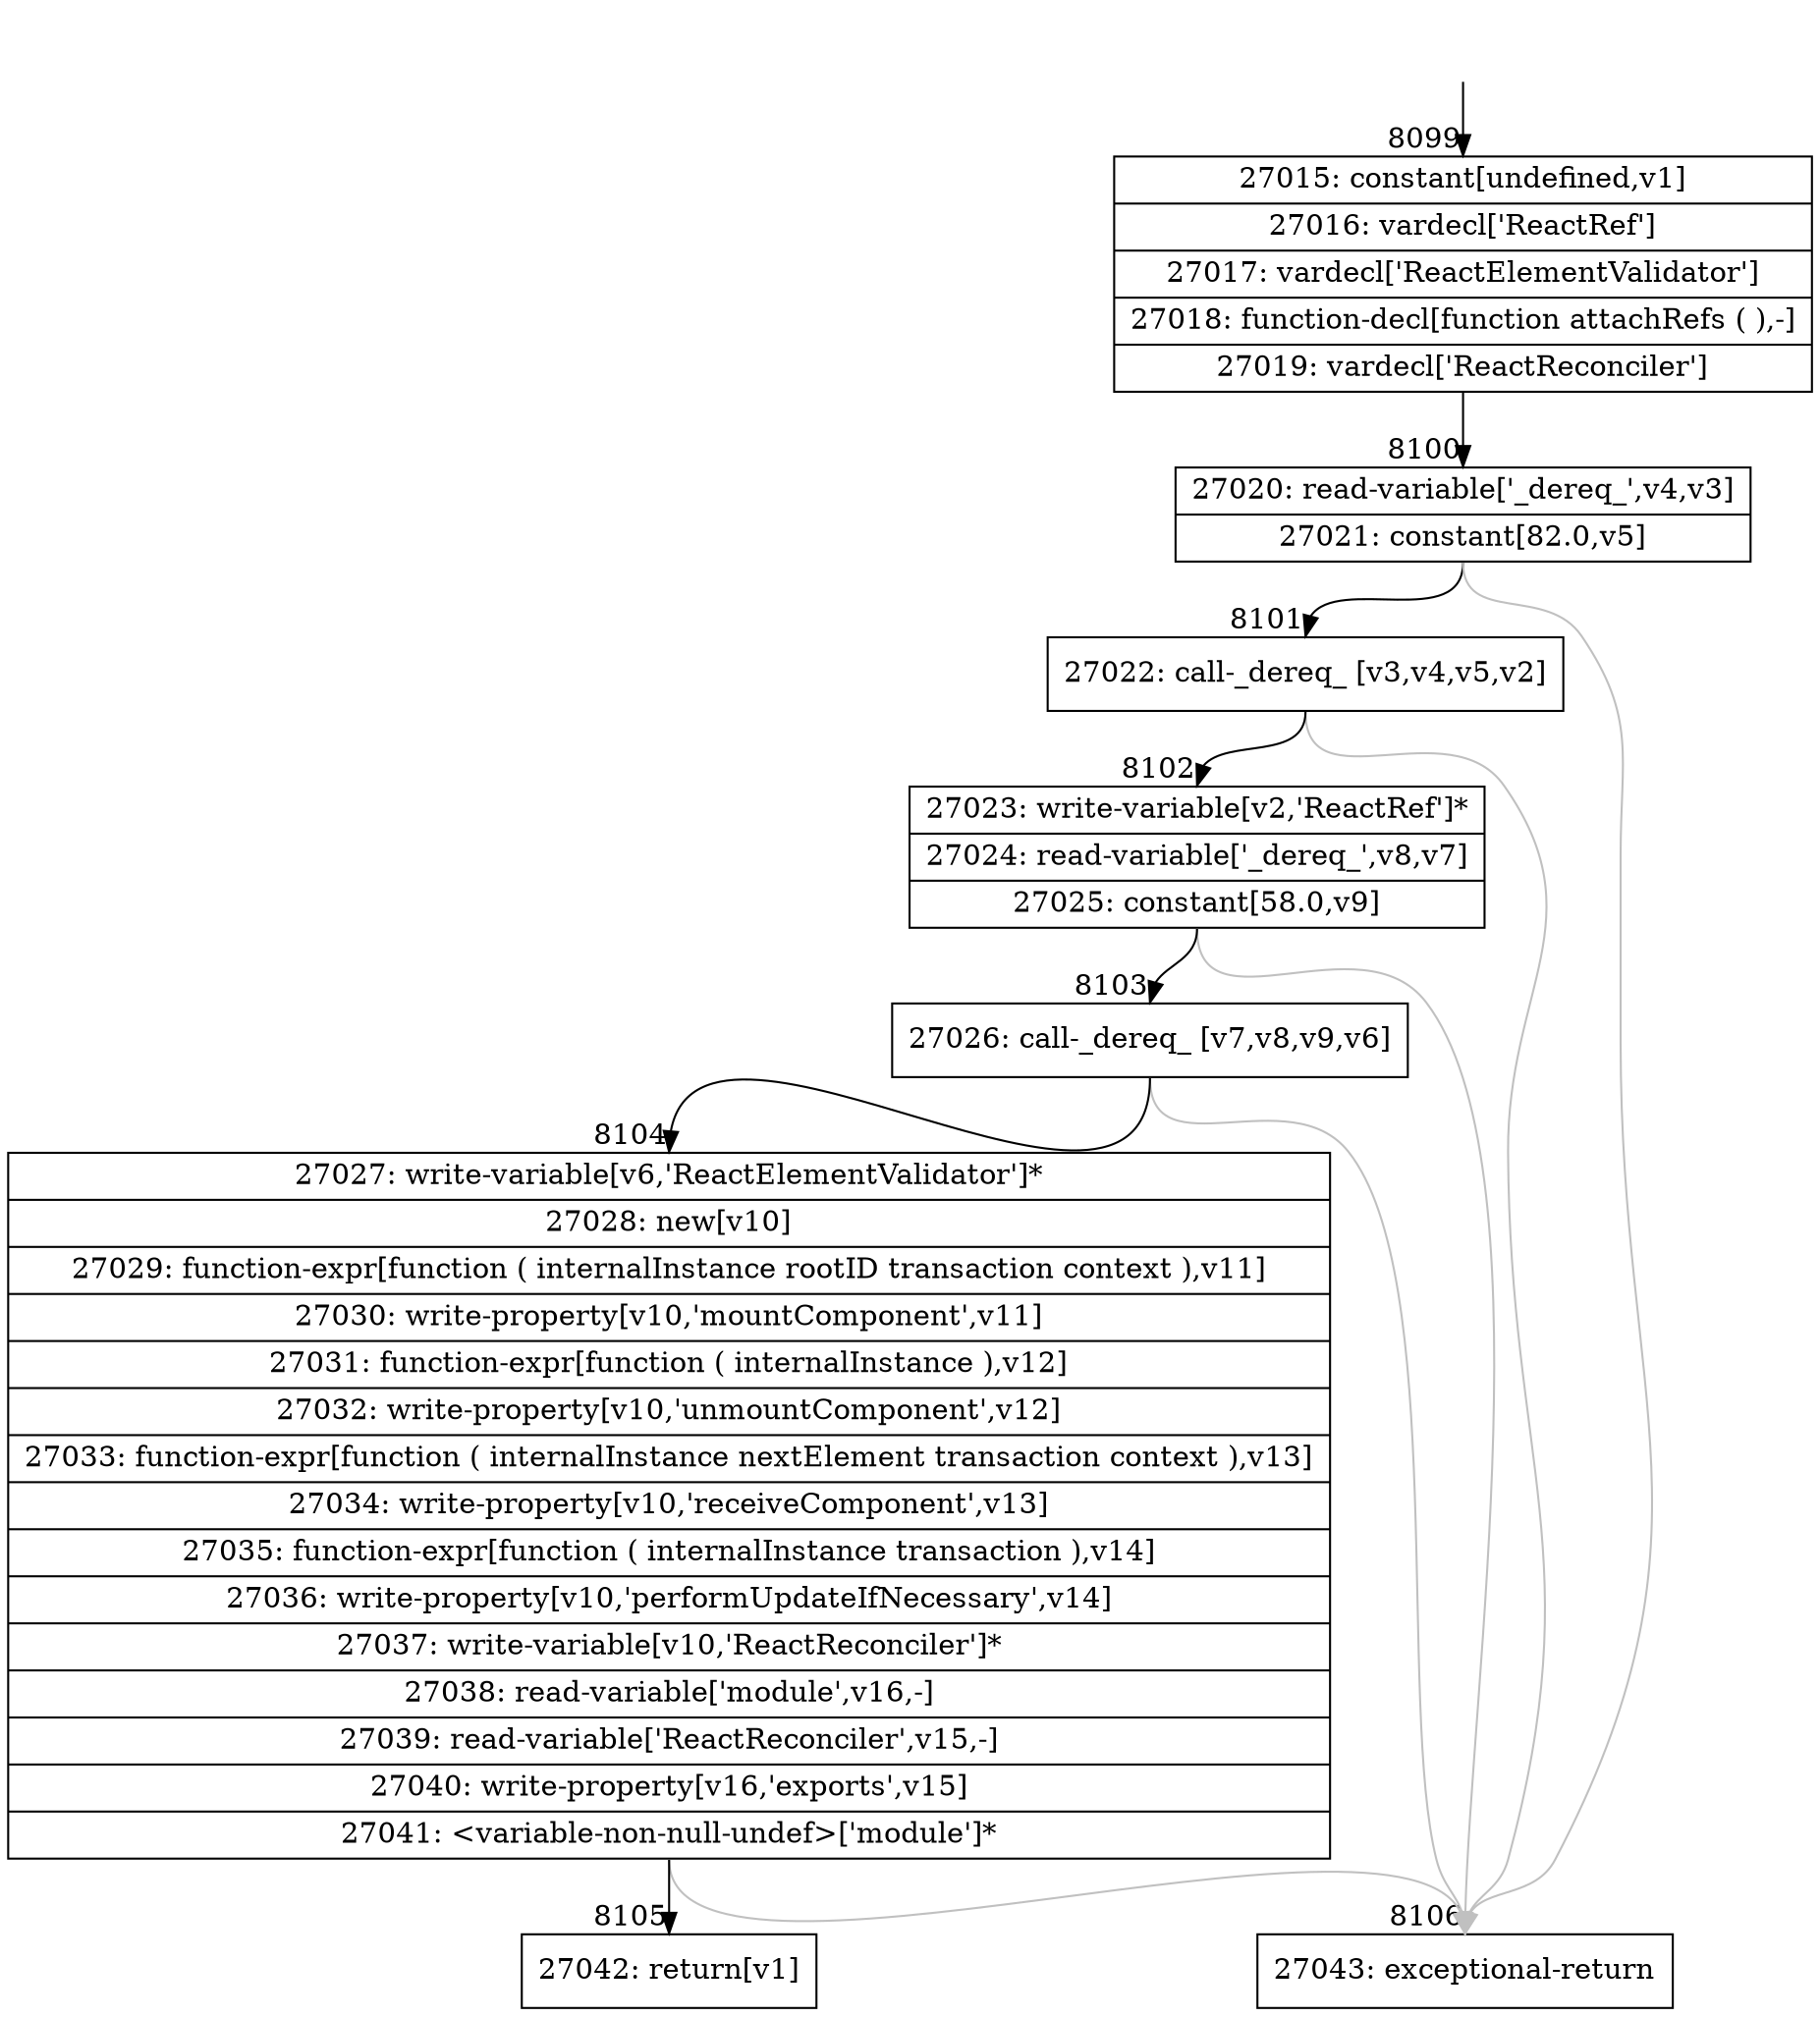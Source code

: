 digraph {
rankdir="TD"
BB_entry581[shape=none,label=""];
BB_entry581 -> BB8099 [tailport=s, headport=n, headlabel="    8099"]
BB8099 [shape=record label="{27015: constant[undefined,v1]|27016: vardecl['ReactRef']|27017: vardecl['ReactElementValidator']|27018: function-decl[function attachRefs ( ),-]|27019: vardecl['ReactReconciler']}" ] 
BB8099 -> BB8100 [tailport=s, headport=n, headlabel="      8100"]
BB8100 [shape=record label="{27020: read-variable['_dereq_',v4,v3]|27021: constant[82.0,v5]}" ] 
BB8100 -> BB8101 [tailport=s, headport=n, headlabel="      8101"]
BB8100 -> BB8106 [tailport=s, headport=n, color=gray, headlabel="      8106"]
BB8101 [shape=record label="{27022: call-_dereq_ [v3,v4,v5,v2]}" ] 
BB8101 -> BB8102 [tailport=s, headport=n, headlabel="      8102"]
BB8101 -> BB8106 [tailport=s, headport=n, color=gray]
BB8102 [shape=record label="{27023: write-variable[v2,'ReactRef']*|27024: read-variable['_dereq_',v8,v7]|27025: constant[58.0,v9]}" ] 
BB8102 -> BB8103 [tailport=s, headport=n, headlabel="      8103"]
BB8102 -> BB8106 [tailport=s, headport=n, color=gray]
BB8103 [shape=record label="{27026: call-_dereq_ [v7,v8,v9,v6]}" ] 
BB8103 -> BB8104 [tailport=s, headport=n, headlabel="      8104"]
BB8103 -> BB8106 [tailport=s, headport=n, color=gray]
BB8104 [shape=record label="{27027: write-variable[v6,'ReactElementValidator']*|27028: new[v10]|27029: function-expr[function ( internalInstance rootID transaction context ),v11]|27030: write-property[v10,'mountComponent',v11]|27031: function-expr[function ( internalInstance ),v12]|27032: write-property[v10,'unmountComponent',v12]|27033: function-expr[function ( internalInstance nextElement transaction context ),v13]|27034: write-property[v10,'receiveComponent',v13]|27035: function-expr[function ( internalInstance transaction ),v14]|27036: write-property[v10,'performUpdateIfNecessary',v14]|27037: write-variable[v10,'ReactReconciler']*|27038: read-variable['module',v16,-]|27039: read-variable['ReactReconciler',v15,-]|27040: write-property[v16,'exports',v15]|27041: \<variable-non-null-undef\>['module']*}" ] 
BB8104 -> BB8105 [tailport=s, headport=n, headlabel="      8105"]
BB8104 -> BB8106 [tailport=s, headport=n, color=gray]
BB8105 [shape=record label="{27042: return[v1]}" ] 
BB8106 [shape=record label="{27043: exceptional-return}" ] 
//#$~ 14210
}
